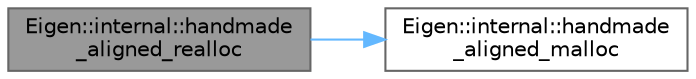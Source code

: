 digraph "Eigen::internal::handmade_aligned_realloc"
{
 // LATEX_PDF_SIZE
  bgcolor="transparent";
  edge [fontname=Helvetica,fontsize=10,labelfontname=Helvetica,labelfontsize=10];
  node [fontname=Helvetica,fontsize=10,shape=box,height=0.2,width=0.4];
  rankdir="LR";
  Node1 [id="Node000001",label="Eigen::internal::handmade\l_aligned_realloc",height=0.2,width=0.4,color="gray40", fillcolor="grey60", style="filled", fontcolor="black",tooltip=" "];
  Node1 -> Node2 [id="edge2_Node000001_Node000002",color="steelblue1",style="solid",tooltip=" "];
  Node2 [id="Node000002",label="Eigen::internal::handmade\l_aligned_malloc",height=0.2,width=0.4,color="grey40", fillcolor="white", style="filled",URL="$namespace_eigen_1_1internal.html#a953346c5e1a0a5efbcc19ed387021548",tooltip=" "];
}
